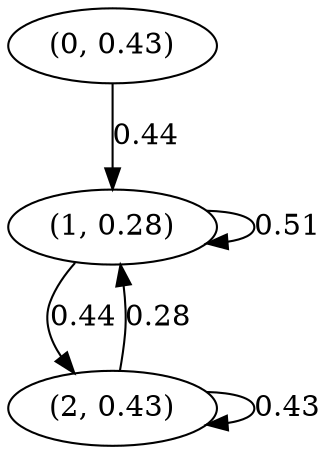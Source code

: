 digraph {
    0 [ label = "(0, 0.43)" ]
    1 [ label = "(1, 0.28)" ]
    2 [ label = "(2, 0.43)" ]
    1 -> 1 [ label = "0.51" ]
    2 -> 2 [ label = "0.43" ]
    0 -> 1 [ label = "0.44" ]
    2 -> 1 [ label = "0.28" ]
    1 -> 2 [ label = "0.44" ]
}

